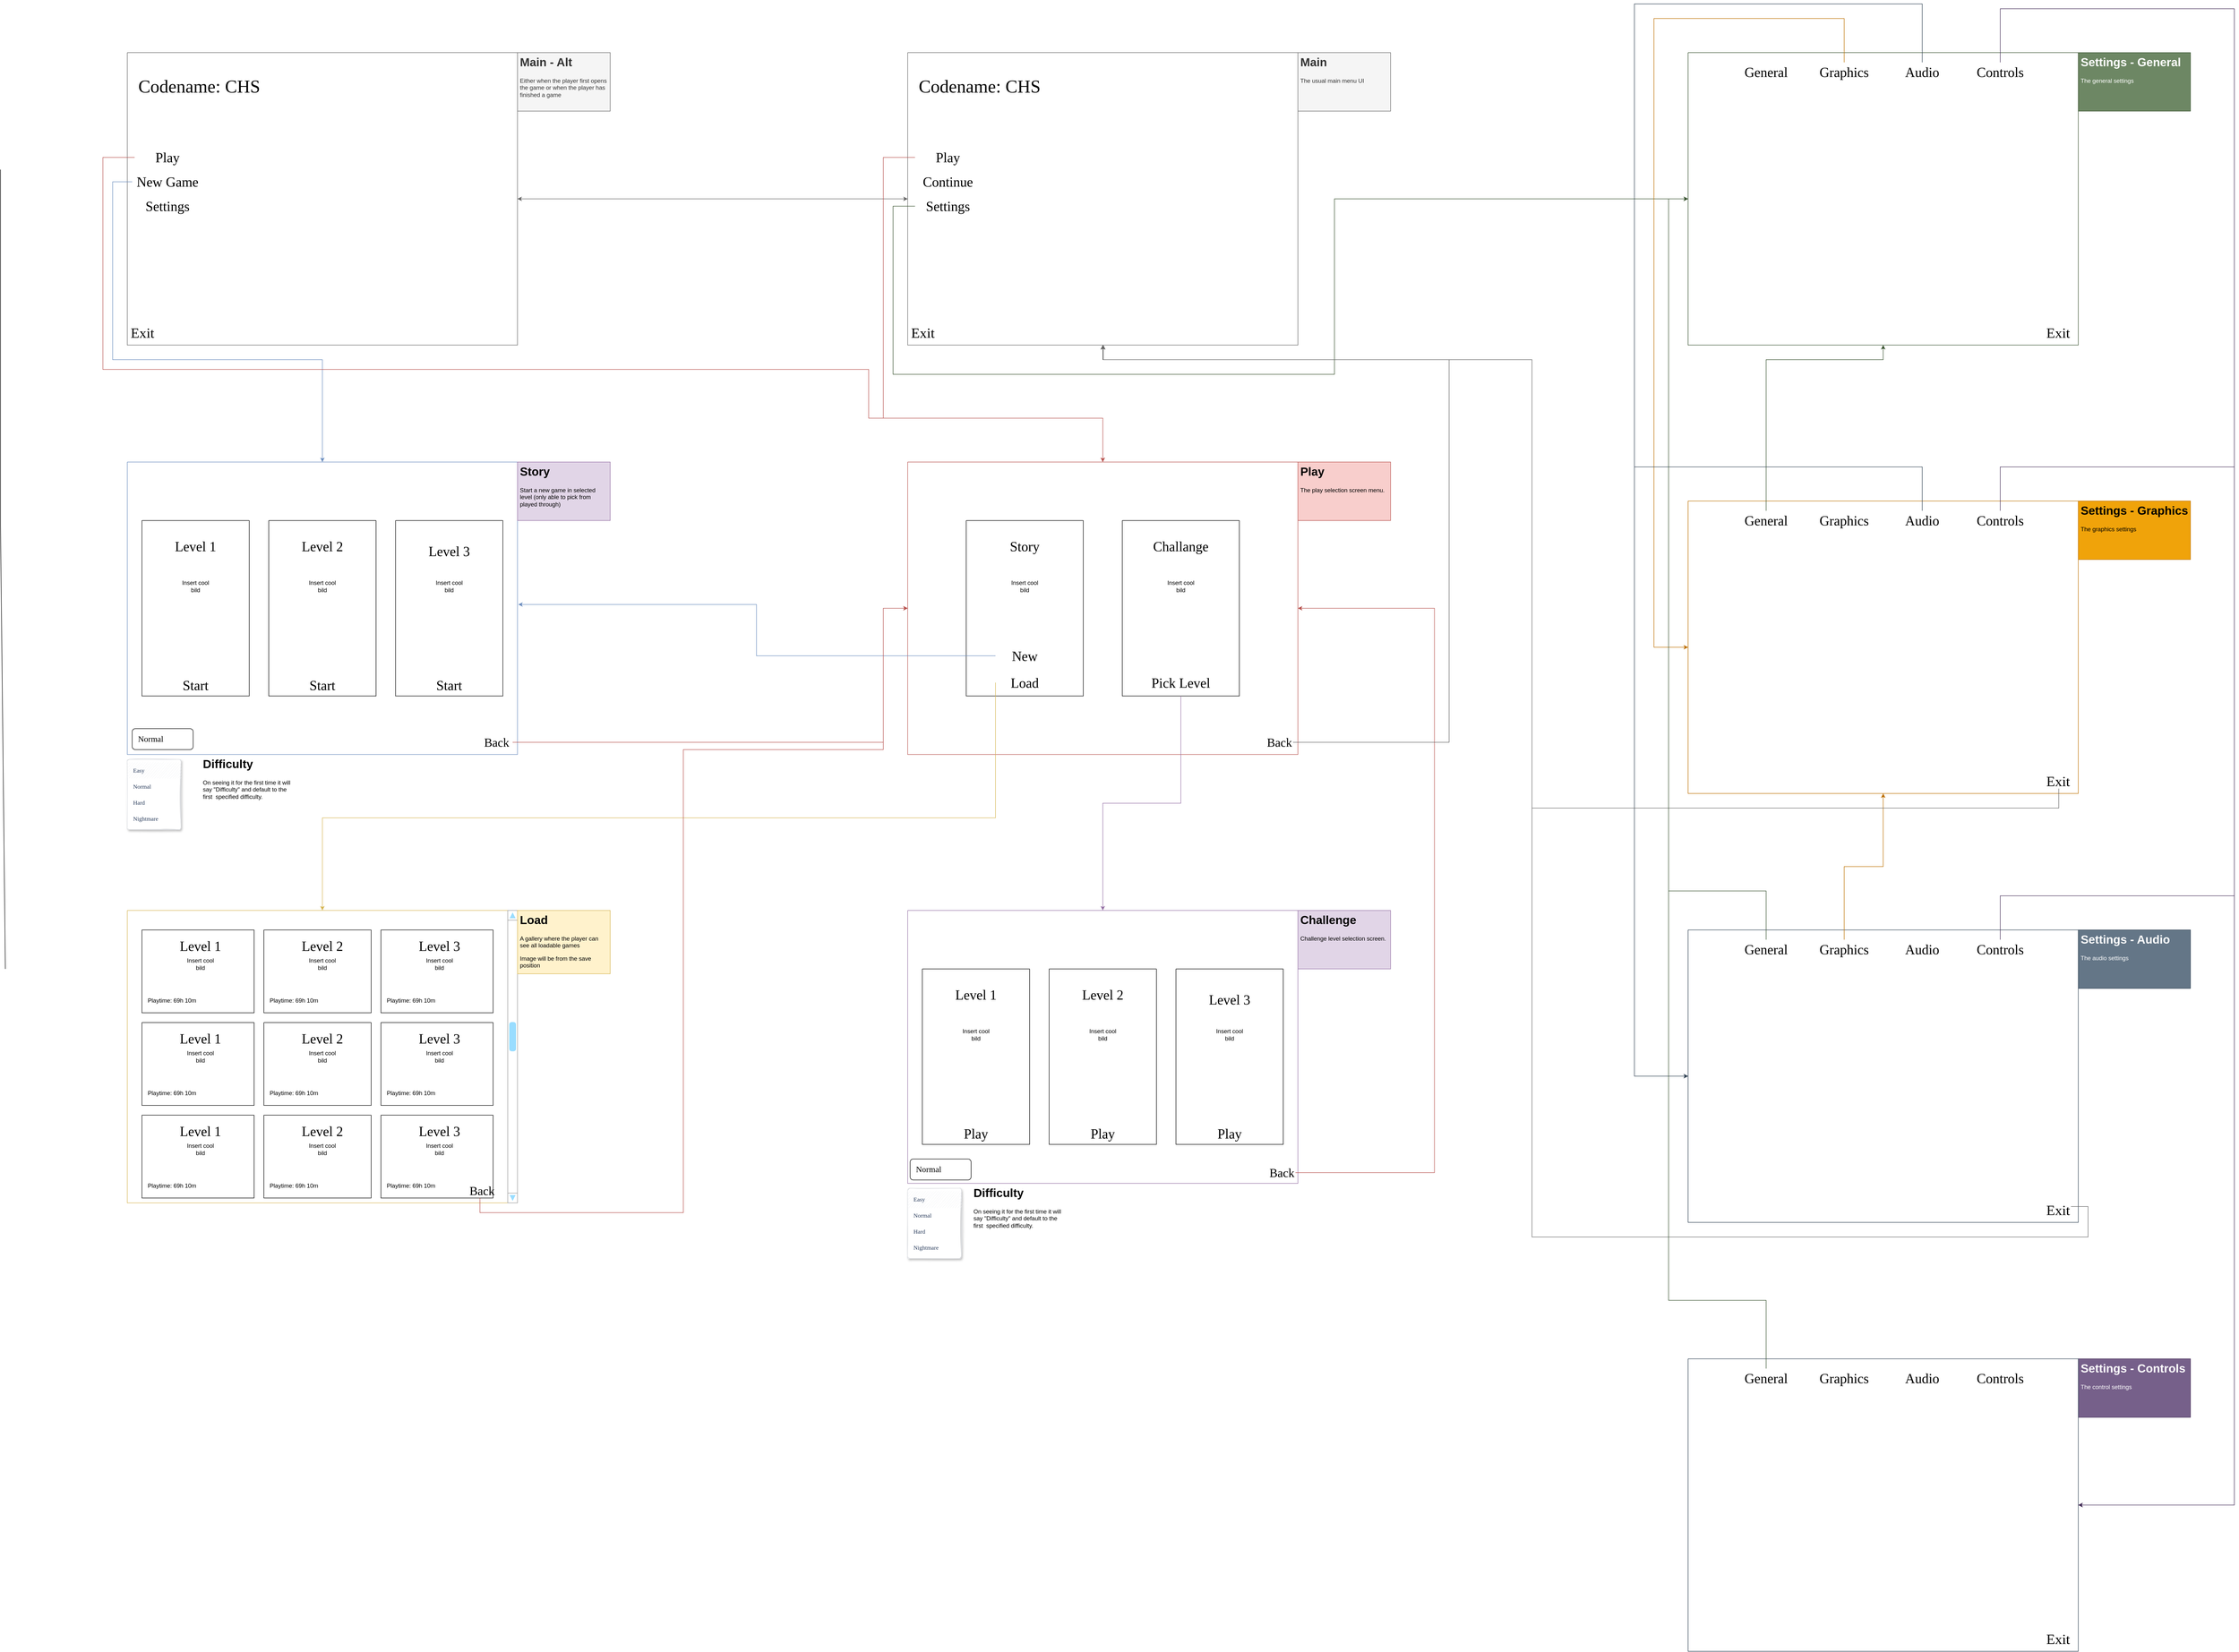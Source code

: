 <mxfile version="22.1.7" type="github">
  <diagram name="Main" id="hejbSz8rhP2jBMmGpV_Z">
    <mxGraphModel dx="2556" dy="521" grid="1" gridSize="10" guides="1" tooltips="1" connect="1" arrows="1" fold="1" page="1" pageScale="1" pageWidth="1600" pageHeight="900" math="0" shadow="0">
      <root>
        <mxCell id="0" />
        <mxCell id="1" parent="0" />
        <mxCell id="FBaTR2dOqeXt97CUkfPk-125" style="edgeStyle=orthogonalEdgeStyle;rounded=0;orthogonalLoop=1;jettySize=auto;html=1;exitX=0;exitY=0.5;exitDx=0;exitDy=0;entryX=1;entryY=0.5;entryDx=0;entryDy=0;fillColor=#f5f5f5;strokeColor=#666666;" edge="1" parent="1" source="FBaTR2dOqeXt97CUkfPk-7" target="FBaTR2dOqeXt97CUkfPk-39">
          <mxGeometry relative="1" as="geometry" />
        </mxCell>
        <mxCell id="FBaTR2dOqeXt97CUkfPk-7" value="" style="swimlane;startSize=0;fillColor=#f5f5f5;fontColor=#333333;strokeColor=#666666;" vertex="1" parent="1">
          <mxGeometry x="400" y="160" width="800" height="600" as="geometry" />
        </mxCell>
        <mxCell id="FBaTR2dOqeXt97CUkfPk-8" value="Codename: CHS" style="text;html=1;strokeColor=none;fillColor=none;align=center;verticalAlign=middle;whiteSpace=wrap;rounded=0;fontFamily=Special Elite;fontSource=https%3A%2F%2Ffonts.googleapis.com%2Fcss%3Ffamily%3DSpecial%2BElite;spacing=2;fontSize=37;horizontal=1;" vertex="1" parent="FBaTR2dOqeXt97CUkfPk-7">
          <mxGeometry x="5" y="30" width="285" height="80" as="geometry" />
        </mxCell>
        <mxCell id="FBaTR2dOqeXt97CUkfPk-9" value="Play" style="text;html=1;strokeColor=none;fillColor=none;align=center;verticalAlign=middle;whiteSpace=wrap;rounded=0;fontFamily=Special Elite;fontSource=https%3A%2F%2Ffonts.googleapis.com%2Fcss%3Ffamily%3DSpecial%2BElite;fontSize=28;" vertex="1" parent="FBaTR2dOqeXt97CUkfPk-7">
          <mxGeometry x="15" y="195" width="135" height="40" as="geometry" />
        </mxCell>
        <mxCell id="FBaTR2dOqeXt97CUkfPk-10" value="Settings" style="text;html=1;strokeColor=none;fillColor=none;align=center;verticalAlign=middle;whiteSpace=wrap;rounded=0;fontFamily=Special Elite;fontSource=https%3A%2F%2Ffonts.googleapis.com%2Fcss%3Ffamily%3DSpecial%2BElite;fontSize=28;" vertex="1" parent="FBaTR2dOqeXt97CUkfPk-7">
          <mxGeometry x="15" y="295" width="135" height="40" as="geometry" />
        </mxCell>
        <mxCell id="FBaTR2dOqeXt97CUkfPk-11" value="Exit" style="text;html=1;strokeColor=none;fillColor=none;align=left;verticalAlign=middle;whiteSpace=wrap;rounded=0;fontFamily=Special Elite;fontSource=https%3A%2F%2Ffonts.googleapis.com%2Fcss%3Ffamily%3DSpecial%2BElite;fontSize=29;" vertex="1" parent="FBaTR2dOqeXt97CUkfPk-7">
          <mxGeometry x="5" y="560" width="115" height="30" as="geometry" />
        </mxCell>
        <mxCell id="FBaTR2dOqeXt97CUkfPk-22" value="Continue" style="text;html=1;strokeColor=none;fillColor=none;align=center;verticalAlign=middle;whiteSpace=wrap;rounded=0;fontFamily=Special Elite;fontSource=https%3A%2F%2Ffonts.googleapis.com%2Fcss%3Ffamily%3DSpecial%2BElite;fontSize=28;" vertex="1" parent="FBaTR2dOqeXt97CUkfPk-7">
          <mxGeometry x="15" y="245" width="135" height="40" as="geometry" />
        </mxCell>
        <mxCell id="FBaTR2dOqeXt97CUkfPk-13" value="" style="swimlane;startSize=0;fillColor=#f8cecc;strokeColor=#b85450;" vertex="1" parent="1">
          <mxGeometry x="400" y="1000" width="800" height="600" as="geometry" />
        </mxCell>
        <mxCell id="FBaTR2dOqeXt97CUkfPk-17" value="&lt;font style=&quot;font-size: 25px;&quot;&gt;Back&lt;/font&gt;" style="text;html=1;strokeColor=none;fillColor=none;align=right;verticalAlign=middle;whiteSpace=wrap;rounded=0;fontFamily=Special Elite;fontSource=https%3A%2F%2Ffonts.googleapis.com%2Fcss%3Ffamily%3DSpecial%2BElite;" vertex="1" parent="FBaTR2dOqeXt97CUkfPk-13">
          <mxGeometry x="675" y="560" width="115" height="30" as="geometry" />
        </mxCell>
        <mxCell id="FBaTR2dOqeXt97CUkfPk-21" value="" style="swimlane;startSize=0;" vertex="1" parent="FBaTR2dOqeXt97CUkfPk-13">
          <mxGeometry x="440" y="120" width="240" height="360" as="geometry" />
        </mxCell>
        <mxCell id="FBaTR2dOqeXt97CUkfPk-26" value="Challange" style="text;html=1;strokeColor=none;fillColor=none;align=center;verticalAlign=middle;whiteSpace=wrap;rounded=0;fontFamily=Special Elite;fontSource=https%3A%2F%2Ffonts.googleapis.com%2Fcss%3Ffamily%3DSpecial%2BElite;fontSize=28;" vertex="1" parent="FBaTR2dOqeXt97CUkfPk-21">
          <mxGeometry x="40" y="30" width="160" height="45" as="geometry" />
        </mxCell>
        <mxCell id="FBaTR2dOqeXt97CUkfPk-28" value="Insert cool bild" style="text;html=1;strokeColor=none;fillColor=none;align=center;verticalAlign=middle;whiteSpace=wrap;rounded=0;" vertex="1" parent="FBaTR2dOqeXt97CUkfPk-21">
          <mxGeometry x="90" y="120" width="60" height="30" as="geometry" />
        </mxCell>
        <mxCell id="FBaTR2dOqeXt97CUkfPk-70" value="Pick Level" style="text;html=1;strokeColor=none;fillColor=none;align=center;verticalAlign=middle;whiteSpace=wrap;rounded=0;fontFamily=Special Elite;fontSource=https%3A%2F%2Ffonts.googleapis.com%2Fcss%3Ffamily%3DSpecial%2BElite;fontSize=28;" vertex="1" parent="FBaTR2dOqeXt97CUkfPk-21">
          <mxGeometry x="40" y="310" width="160" height="45" as="geometry" />
        </mxCell>
        <mxCell id="FBaTR2dOqeXt97CUkfPk-55" value="" style="swimlane;startSize=0;" vertex="1" parent="FBaTR2dOqeXt97CUkfPk-13">
          <mxGeometry x="120" y="120" width="240" height="360" as="geometry" />
        </mxCell>
        <mxCell id="FBaTR2dOqeXt97CUkfPk-56" value="Story" style="text;html=1;strokeColor=none;fillColor=none;align=center;verticalAlign=middle;whiteSpace=wrap;rounded=0;fontFamily=Special Elite;fontSource=https%3A%2F%2Ffonts.googleapis.com%2Fcss%3Ffamily%3DSpecial%2BElite;fontSize=28;" vertex="1" parent="FBaTR2dOqeXt97CUkfPk-55">
          <mxGeometry x="60" y="30" width="120" height="45" as="geometry" />
        </mxCell>
        <mxCell id="FBaTR2dOqeXt97CUkfPk-57" value="Insert cool bild" style="text;html=1;strokeColor=none;fillColor=none;align=center;verticalAlign=middle;whiteSpace=wrap;rounded=0;" vertex="1" parent="FBaTR2dOqeXt97CUkfPk-55">
          <mxGeometry x="90" y="120" width="60" height="30" as="geometry" />
        </mxCell>
        <mxCell id="FBaTR2dOqeXt97CUkfPk-58" value="Load" style="text;html=1;strokeColor=none;fillColor=none;align=center;verticalAlign=middle;whiteSpace=wrap;rounded=0;fontFamily=Special Elite;fontSource=https%3A%2F%2Ffonts.googleapis.com%2Fcss%3Ffamily%3DSpecial%2BElite;fontSize=28;" vertex="1" parent="FBaTR2dOqeXt97CUkfPk-55">
          <mxGeometry x="60" y="310" width="120" height="45" as="geometry" />
        </mxCell>
        <mxCell id="FBaTR2dOqeXt97CUkfPk-59" value="New" style="text;html=1;strokeColor=none;fillColor=none;align=center;verticalAlign=middle;whiteSpace=wrap;rounded=0;fontFamily=Special Elite;fontSource=https%3A%2F%2Ffonts.googleapis.com%2Fcss%3Ffamily%3DSpecial%2BElite;fontSize=28;" vertex="1" parent="FBaTR2dOqeXt97CUkfPk-55">
          <mxGeometry x="60" y="255" width="120" height="45" as="geometry" />
        </mxCell>
        <mxCell id="FBaTR2dOqeXt97CUkfPk-124" style="edgeStyle=orthogonalEdgeStyle;rounded=0;orthogonalLoop=1;jettySize=auto;html=1;exitX=1;exitY=0.5;exitDx=0;exitDy=0;entryX=0;entryY=0.5;entryDx=0;entryDy=0;fillColor=#f5f5f5;strokeColor=#666666;" edge="1" parent="1" source="FBaTR2dOqeXt97CUkfPk-39" target="FBaTR2dOqeXt97CUkfPk-7">
          <mxGeometry relative="1" as="geometry" />
        </mxCell>
        <mxCell id="FBaTR2dOqeXt97CUkfPk-39" value="" style="swimlane;startSize=0;fillColor=#f5f5f5;fontColor=#333333;strokeColor=#666666;" vertex="1" parent="1">
          <mxGeometry x="-1200" y="160" width="800" height="600" as="geometry" />
        </mxCell>
        <mxCell id="FBaTR2dOqeXt97CUkfPk-40" value="Codename: CHS" style="text;html=1;strokeColor=none;fillColor=none;align=center;verticalAlign=middle;whiteSpace=wrap;rounded=0;fontFamily=Special Elite;fontSource=https%3A%2F%2Ffonts.googleapis.com%2Fcss%3Ffamily%3DSpecial%2BElite;spacing=2;fontSize=37;horizontal=1;" vertex="1" parent="FBaTR2dOqeXt97CUkfPk-39">
          <mxGeometry x="5" y="30" width="285" height="80" as="geometry" />
        </mxCell>
        <mxCell id="FBaTR2dOqeXt97CUkfPk-41" value="Play" style="text;html=1;strokeColor=none;fillColor=none;align=center;verticalAlign=middle;whiteSpace=wrap;rounded=0;fontFamily=Special Elite;fontSource=https%3A%2F%2Ffonts.googleapis.com%2Fcss%3Ffamily%3DSpecial%2BElite;fontSize=28;" vertex="1" parent="FBaTR2dOqeXt97CUkfPk-39">
          <mxGeometry x="15" y="195" width="135" height="40" as="geometry" />
        </mxCell>
        <mxCell id="FBaTR2dOqeXt97CUkfPk-42" value="Settings" style="text;html=1;strokeColor=none;fillColor=none;align=center;verticalAlign=middle;whiteSpace=wrap;rounded=0;fontFamily=Special Elite;fontSource=https%3A%2F%2Ffonts.googleapis.com%2Fcss%3Ffamily%3DSpecial%2BElite;fontSize=28;" vertex="1" parent="FBaTR2dOqeXt97CUkfPk-39">
          <mxGeometry x="15" y="295" width="135" height="40" as="geometry" />
        </mxCell>
        <mxCell id="FBaTR2dOqeXt97CUkfPk-43" value="Exit" style="text;html=1;strokeColor=none;fillColor=none;align=left;verticalAlign=middle;whiteSpace=wrap;rounded=0;fontFamily=Special Elite;fontSource=https%3A%2F%2Ffonts.googleapis.com%2Fcss%3Ffamily%3DSpecial%2BElite;fontSize=29;" vertex="1" parent="FBaTR2dOqeXt97CUkfPk-39">
          <mxGeometry x="5" y="560" width="115" height="30" as="geometry" />
        </mxCell>
        <mxCell id="FBaTR2dOqeXt97CUkfPk-44" value="New Game" style="text;html=1;strokeColor=none;fillColor=none;align=center;verticalAlign=middle;whiteSpace=wrap;rounded=0;fontFamily=Special Elite;fontSource=https%3A%2F%2Ffonts.googleapis.com%2Fcss%3Ffamily%3DSpecial%2BElite;fontSize=28;" vertex="1" parent="FBaTR2dOqeXt97CUkfPk-39">
          <mxGeometry x="15" y="245" width="135" height="40" as="geometry" />
        </mxCell>
        <mxCell id="FBaTR2dOqeXt97CUkfPk-60" value="" style="swimlane;startSize=0;fillColor=#e1d5e7;strokeColor=#9673a6;" vertex="1" parent="1">
          <mxGeometry x="400" y="1920" width="800" height="560" as="geometry" />
        </mxCell>
        <mxCell id="FBaTR2dOqeXt97CUkfPk-61" value="&lt;font style=&quot;font-size: 25px;&quot;&gt;Back&lt;/font&gt;" style="text;html=1;strokeColor=none;fillColor=none;align=right;verticalAlign=middle;whiteSpace=wrap;rounded=0;fontFamily=Special Elite;fontSource=https%3A%2F%2Ffonts.googleapis.com%2Fcss%3Ffamily%3DSpecial%2BElite;" vertex="1" parent="FBaTR2dOqeXt97CUkfPk-60">
          <mxGeometry x="680" y="523" width="115" height="30" as="geometry" />
        </mxCell>
        <mxCell id="FBaTR2dOqeXt97CUkfPk-62" value="" style="swimlane;startSize=0;" vertex="1" parent="FBaTR2dOqeXt97CUkfPk-60">
          <mxGeometry x="550" y="120" width="220" height="360" as="geometry" />
        </mxCell>
        <mxCell id="FBaTR2dOqeXt97CUkfPk-63" value="Level 3" style="text;html=1;strokeColor=none;fillColor=none;align=center;verticalAlign=middle;whiteSpace=wrap;rounded=0;fontFamily=Special Elite;fontSource=https%3A%2F%2Ffonts.googleapis.com%2Fcss%3Ffamily%3DSpecial%2BElite;fontSize=28;" vertex="1" parent="FBaTR2dOqeXt97CUkfPk-62">
          <mxGeometry y="40" width="220" height="45" as="geometry" />
        </mxCell>
        <mxCell id="FBaTR2dOqeXt97CUkfPk-64" value="Insert cool bild" style="text;html=1;strokeColor=none;fillColor=none;align=center;verticalAlign=middle;whiteSpace=wrap;rounded=0;" vertex="1" parent="FBaTR2dOqeXt97CUkfPk-62">
          <mxGeometry x="80" y="120" width="60" height="30" as="geometry" />
        </mxCell>
        <mxCell id="FBaTR2dOqeXt97CUkfPk-105" value="Play" style="text;html=1;strokeColor=none;fillColor=none;align=center;verticalAlign=middle;whiteSpace=wrap;rounded=0;fontFamily=Special Elite;fontSource=https%3A%2F%2Ffonts.googleapis.com%2Fcss%3Ffamily%3DSpecial%2BElite;fontSize=28;" vertex="1" parent="FBaTR2dOqeXt97CUkfPk-62">
          <mxGeometry x="50" y="315" width="120" height="45" as="geometry" />
        </mxCell>
        <mxCell id="FBaTR2dOqeXt97CUkfPk-65" value="" style="swimlane;startSize=0;" vertex="1" parent="FBaTR2dOqeXt97CUkfPk-60">
          <mxGeometry x="30" y="120" width="220" height="360" as="geometry" />
        </mxCell>
        <mxCell id="FBaTR2dOqeXt97CUkfPk-66" value="Level 1" style="text;html=1;strokeColor=none;fillColor=none;align=center;verticalAlign=middle;whiteSpace=wrap;rounded=0;fontFamily=Special Elite;fontSource=https%3A%2F%2Ffonts.googleapis.com%2Fcss%3Ffamily%3DSpecial%2BElite;fontSize=28;" vertex="1" parent="FBaTR2dOqeXt97CUkfPk-65">
          <mxGeometry y="30" width="220" height="45" as="geometry" />
        </mxCell>
        <mxCell id="FBaTR2dOqeXt97CUkfPk-67" value="Insert cool bild" style="text;html=1;strokeColor=none;fillColor=none;align=center;verticalAlign=middle;whiteSpace=wrap;rounded=0;" vertex="1" parent="FBaTR2dOqeXt97CUkfPk-65">
          <mxGeometry x="80" y="120" width="60" height="30" as="geometry" />
        </mxCell>
        <mxCell id="FBaTR2dOqeXt97CUkfPk-68" value="Play" style="text;html=1;strokeColor=none;fillColor=none;align=center;verticalAlign=middle;whiteSpace=wrap;rounded=0;fontFamily=Special Elite;fontSource=https%3A%2F%2Ffonts.googleapis.com%2Fcss%3Ffamily%3DSpecial%2BElite;fontSize=28;" vertex="1" parent="FBaTR2dOqeXt97CUkfPk-65">
          <mxGeometry x="50" y="315" width="120" height="45" as="geometry" />
        </mxCell>
        <mxCell id="FBaTR2dOqeXt97CUkfPk-75" value="Normal" style="rounded=1;html=1;align=left;fontSize=17;spacingLeft=10;sketch=0;hachureGap=4;pointerEvents=0;fontFamily=Special Elite;fontSource=https%3A%2F%2Ffonts.googleapis.com%2Fcss%3Ffamily%3DSpecial%2BElite;strokeColor=default;" vertex="1" parent="FBaTR2dOqeXt97CUkfPk-60">
          <mxGeometry x="5" y="510" width="125" height="43" as="geometry" />
        </mxCell>
        <mxCell id="FBaTR2dOqeXt97CUkfPk-76" value="" style="shape=triangle;direction=south;fillColor=#ffffff;strokeColor=none;html=1;sketch=1;hachureGap=4;pointerEvents=0;fontFamily=Architects Daughter;fontSource=https%3A%2F%2Ffonts.googleapis.com%2Fcss%3Ffamily%3DArchitects%2BDaughter;fontSize=20;" vertex="1" parent="FBaTR2dOqeXt97CUkfPk-75">
          <mxGeometry x="1" y="0.5" width="12" height="6" relative="1" as="geometry">
            <mxPoint x="-20" y="-3" as="offset" />
          </mxGeometry>
        </mxCell>
        <mxCell id="FBaTR2dOqeXt97CUkfPk-77" value="" style="rounded=1;fillColor=#ffffff;strokeColor=#DFE1E5;shadow=1;html=1;arcSize=4;sketch=1;hachureGap=4;pointerEvents=0;fontFamily=Architects Daughter;fontSource=https%3A%2F%2Ffonts.googleapis.com%2Fcss%3Ffamily%3DArchitects%2BDaughter;fontSize=20;" vertex="1" parent="FBaTR2dOqeXt97CUkfPk-60">
          <mxGeometry y="570" width="110" height="144" as="geometry" />
        </mxCell>
        <mxCell id="FBaTR2dOqeXt97CUkfPk-78" value="Easy" style="rounded=0;fillColor=#F4F5F7;strokeColor=none;shadow=0;html=1;align=left;fontSize=12;spacingLeft=10;fontColor=#253858;resizeWidth=1;sketch=1;hachureGap=4;pointerEvents=0;fontFamily=Special Elite;fontSource=https%3A%2F%2Ffonts.googleapis.com%2Fcss%3Ffamily%3DSpecial%2BElite;" vertex="1" parent="FBaTR2dOqeXt97CUkfPk-77">
          <mxGeometry width="110" height="33" relative="1" as="geometry">
            <mxPoint y="6" as="offset" />
          </mxGeometry>
        </mxCell>
        <mxCell id="FBaTR2dOqeXt97CUkfPk-79" value="Normal" style="rounded=0;fillColor=none;strokeColor=none;shadow=0;html=1;align=left;fontSize=12;spacingLeft=10;fontColor=#253858;resizeWidth=1;sketch=1;hachureGap=4;pointerEvents=0;fontFamily=Special Elite;fontSource=https%3A%2F%2Ffonts.googleapis.com%2Fcss%3Ffamily%3DSpecial%2BElite;" vertex="1" parent="FBaTR2dOqeXt97CUkfPk-77">
          <mxGeometry width="110" height="33" relative="1" as="geometry">
            <mxPoint y="39" as="offset" />
          </mxGeometry>
        </mxCell>
        <mxCell id="FBaTR2dOqeXt97CUkfPk-80" value="Hard" style="rounded=0;fillColor=none;strokeColor=none;shadow=0;html=1;align=left;fontSize=12;spacingLeft=10;fontColor=#253858;resizeWidth=1;sketch=1;hachureGap=4;pointerEvents=0;fontFamily=Special Elite;fontSource=https%3A%2F%2Ffonts.googleapis.com%2Fcss%3Ffamily%3DSpecial%2BElite;" vertex="1" parent="FBaTR2dOqeXt97CUkfPk-77">
          <mxGeometry width="110" height="33" relative="1" as="geometry">
            <mxPoint y="72" as="offset" />
          </mxGeometry>
        </mxCell>
        <mxCell id="FBaTR2dOqeXt97CUkfPk-81" value="Nightmare" style="rounded=0;fillColor=none;strokeColor=none;shadow=0;html=1;align=left;fontSize=12;spacingLeft=10;fontColor=#253858;resizeWidth=1;sketch=1;hachureGap=4;pointerEvents=0;fontFamily=Special Elite;fontSource=https%3A%2F%2Ffonts.googleapis.com%2Fcss%3Ffamily%3DSpecial%2BElite;" vertex="1" parent="FBaTR2dOqeXt97CUkfPk-77">
          <mxGeometry width="110" height="33" relative="1" as="geometry">
            <mxPoint y="105" as="offset" />
          </mxGeometry>
        </mxCell>
        <mxCell id="FBaTR2dOqeXt97CUkfPk-106" value="" style="swimlane;startSize=0;" vertex="1" parent="FBaTR2dOqeXt97CUkfPk-60">
          <mxGeometry x="290" y="120" width="220" height="360" as="geometry" />
        </mxCell>
        <mxCell id="FBaTR2dOqeXt97CUkfPk-107" value="Level 2" style="text;html=1;strokeColor=none;fillColor=none;align=center;verticalAlign=middle;whiteSpace=wrap;rounded=0;fontFamily=Special Elite;fontSource=https%3A%2F%2Ffonts.googleapis.com%2Fcss%3Ffamily%3DSpecial%2BElite;fontSize=28;" vertex="1" parent="FBaTR2dOqeXt97CUkfPk-106">
          <mxGeometry y="30" width="220" height="45" as="geometry" />
        </mxCell>
        <mxCell id="FBaTR2dOqeXt97CUkfPk-108" value="Insert cool bild" style="text;html=1;strokeColor=none;fillColor=none;align=center;verticalAlign=middle;whiteSpace=wrap;rounded=0;" vertex="1" parent="FBaTR2dOqeXt97CUkfPk-106">
          <mxGeometry x="80" y="120" width="60" height="30" as="geometry" />
        </mxCell>
        <mxCell id="FBaTR2dOqeXt97CUkfPk-109" value="Play" style="text;html=1;strokeColor=none;fillColor=none;align=center;verticalAlign=middle;whiteSpace=wrap;rounded=0;fontFamily=Special Elite;fontSource=https%3A%2F%2Ffonts.googleapis.com%2Fcss%3Ffamily%3DSpecial%2BElite;fontSize=28;" vertex="1" parent="FBaTR2dOqeXt97CUkfPk-106">
          <mxGeometry x="50" y="315" width="120" height="45" as="geometry" />
        </mxCell>
        <mxCell id="FBaTR2dOqeXt97CUkfPk-97" style="edgeStyle=orthogonalEdgeStyle;rounded=0;orthogonalLoop=1;jettySize=auto;html=1;exitX=0.5;exitY=1;exitDx=0;exitDy=0;entryX=0.5;entryY=0;entryDx=0;entryDy=0;fillColor=#e1d5e7;strokeColor=#9673a6;" edge="1" parent="1" source="FBaTR2dOqeXt97CUkfPk-21" target="FBaTR2dOqeXt97CUkfPk-60">
          <mxGeometry relative="1" as="geometry" />
        </mxCell>
        <mxCell id="FBaTR2dOqeXt97CUkfPk-98" style="edgeStyle=orthogonalEdgeStyle;rounded=0;orthogonalLoop=1;jettySize=auto;html=1;entryX=0.5;entryY=0;entryDx=0;entryDy=0;fillColor=#f8cecc;strokeColor=#b85450;" edge="1" parent="1" source="FBaTR2dOqeXt97CUkfPk-9" target="FBaTR2dOqeXt97CUkfPk-13">
          <mxGeometry relative="1" as="geometry">
            <Array as="points">
              <mxPoint x="350" y="375" />
              <mxPoint x="350" y="910" />
              <mxPoint x="800" y="910" />
            </Array>
          </mxGeometry>
        </mxCell>
        <mxCell id="FBaTR2dOqeXt97CUkfPk-99" value="&lt;h1&gt;Main - Alt&lt;br&gt;&lt;/h1&gt;&lt;p&gt;Either when the player first opens the game or when the player has finished a game&lt;br&gt;&lt;/p&gt;" style="text;html=1;strokeColor=#666666;fillColor=#f5f5f5;spacing=5;spacingTop=-20;whiteSpace=wrap;overflow=hidden;rounded=0;fontColor=#333333;" vertex="1" parent="1">
          <mxGeometry x="-400" y="160" width="190" height="120" as="geometry" />
        </mxCell>
        <mxCell id="FBaTR2dOqeXt97CUkfPk-101" value="&lt;h1&gt;Main&lt;/h1&gt;&lt;p&gt;The usual main menu UI&lt;br&gt;&lt;/p&gt;" style="text;html=1;spacing=5;spacingTop=-20;whiteSpace=wrap;overflow=hidden;rounded=0;fillColor=#f5f5f5;fontColor=#333333;strokeColor=#666666;" vertex="1" parent="1">
          <mxGeometry x="1200" y="160" width="190" height="120" as="geometry" />
        </mxCell>
        <mxCell id="FBaTR2dOqeXt97CUkfPk-102" value="&lt;h1&gt;Play&lt;/h1&gt;&lt;p&gt;The play selection screen menu.&lt;/p&gt;" style="text;html=1;strokeColor=#b85450;fillColor=#f8cecc;spacing=5;spacingTop=-20;whiteSpace=wrap;overflow=hidden;rounded=0;" vertex="1" parent="1">
          <mxGeometry x="1200" y="1000" width="190" height="120" as="geometry" />
        </mxCell>
        <mxCell id="FBaTR2dOqeXt97CUkfPk-104" value="&lt;h1&gt;Challenge&lt;/h1&gt;&lt;p&gt;Challenge level selection screen.&lt;br&gt;&lt;/p&gt;" style="text;html=1;strokeColor=#9673a6;fillColor=#e1d5e7;spacing=5;spacingTop=-20;whiteSpace=wrap;overflow=hidden;rounded=0;" vertex="1" parent="1">
          <mxGeometry x="1200" y="1920" width="190" height="120" as="geometry" />
        </mxCell>
        <mxCell id="FBaTR2dOqeXt97CUkfPk-110" value="" style="swimlane;startSize=0;fillColor=#dae8fc;strokeColor=#6c8ebf;" vertex="1" parent="1">
          <mxGeometry x="-1200" y="1000" width="800" height="600" as="geometry" />
        </mxCell>
        <mxCell id="FBaTR2dOqeXt97CUkfPk-193" value="&lt;font style=&quot;font-size: 25px;&quot;&gt;Back&lt;/font&gt;" style="text;html=1;strokeColor=none;fillColor=none;align=right;verticalAlign=middle;whiteSpace=wrap;rounded=0;fontFamily=Special Elite;fontSource=https%3A%2F%2Ffonts.googleapis.com%2Fcss%3Ffamily%3DSpecial%2BElite;" vertex="1" parent="FBaTR2dOqeXt97CUkfPk-110">
          <mxGeometry x="670" y="560" width="115" height="30" as="geometry" />
        </mxCell>
        <mxCell id="FBaTR2dOqeXt97CUkfPk-202" value="Normal" style="rounded=1;html=1;align=left;fontSize=17;spacingLeft=10;sketch=0;hachureGap=4;pointerEvents=0;fontFamily=Special Elite;fontSource=https%3A%2F%2Ffonts.googleapis.com%2Fcss%3Ffamily%3DSpecial%2BElite;strokeColor=default;" vertex="1" parent="FBaTR2dOqeXt97CUkfPk-110">
          <mxGeometry x="10" y="547" width="125" height="43" as="geometry" />
        </mxCell>
        <mxCell id="FBaTR2dOqeXt97CUkfPk-203" value="" style="shape=triangle;direction=south;fillColor=#ffffff;strokeColor=none;html=1;sketch=1;hachureGap=4;pointerEvents=0;fontFamily=Architects Daughter;fontSource=https%3A%2F%2Ffonts.googleapis.com%2Fcss%3Ffamily%3DArchitects%2BDaughter;fontSize=20;" vertex="1" parent="FBaTR2dOqeXt97CUkfPk-202">
          <mxGeometry x="1" y="0.5" width="12" height="6" relative="1" as="geometry">
            <mxPoint x="10" y="-713" as="offset" />
          </mxGeometry>
        </mxCell>
        <mxCell id="FBaTR2dOqeXt97CUkfPk-198" value="" style="swimlane;startSize=0;movable=1;resizable=1;rotatable=1;deletable=1;editable=1;locked=0;connectable=1;" vertex="1" parent="FBaTR2dOqeXt97CUkfPk-110">
          <mxGeometry x="30" y="120" width="220" height="360" as="geometry" />
        </mxCell>
        <mxCell id="FBaTR2dOqeXt97CUkfPk-199" value="Level 1" style="text;html=1;strokeColor=none;fillColor=none;align=center;verticalAlign=middle;whiteSpace=wrap;rounded=0;fontFamily=Special Elite;fontSource=https%3A%2F%2Ffonts.googleapis.com%2Fcss%3Ffamily%3DSpecial%2BElite;fontSize=28;movable=1;resizable=1;rotatable=1;deletable=1;editable=1;locked=0;connectable=1;" vertex="1" parent="FBaTR2dOqeXt97CUkfPk-198">
          <mxGeometry y="30" width="220" height="45" as="geometry" />
        </mxCell>
        <mxCell id="FBaTR2dOqeXt97CUkfPk-200" value="Insert cool bild" style="text;html=1;strokeColor=none;fillColor=none;align=center;verticalAlign=middle;whiteSpace=wrap;rounded=0;movable=1;resizable=1;rotatable=1;deletable=1;editable=1;locked=0;connectable=1;" vertex="1" parent="FBaTR2dOqeXt97CUkfPk-198">
          <mxGeometry x="80" y="120" width="60" height="30" as="geometry" />
        </mxCell>
        <mxCell id="FBaTR2dOqeXt97CUkfPk-201" value="Start" style="text;html=1;strokeColor=none;fillColor=none;align=center;verticalAlign=middle;whiteSpace=wrap;rounded=0;fontFamily=Special Elite;fontSource=https%3A%2F%2Ffonts.googleapis.com%2Fcss%3Ffamily%3DSpecial%2BElite;fontSize=28;movable=1;resizable=1;rotatable=1;deletable=1;editable=1;locked=0;connectable=1;" vertex="1" parent="FBaTR2dOqeXt97CUkfPk-198">
          <mxGeometry x="50" y="315" width="120" height="45" as="geometry" />
        </mxCell>
        <mxCell id="FBaTR2dOqeXt97CUkfPk-209" value="" style="swimlane;startSize=0;movable=1;resizable=1;rotatable=1;deletable=1;editable=1;locked=0;connectable=1;" vertex="1" parent="FBaTR2dOqeXt97CUkfPk-110">
          <mxGeometry x="290" y="120" width="220" height="360" as="geometry" />
        </mxCell>
        <mxCell id="FBaTR2dOqeXt97CUkfPk-210" value="Level 2" style="text;html=1;strokeColor=none;fillColor=none;align=center;verticalAlign=middle;whiteSpace=wrap;rounded=0;fontFamily=Special Elite;fontSource=https%3A%2F%2Ffonts.googleapis.com%2Fcss%3Ffamily%3DSpecial%2BElite;fontSize=28;movable=1;resizable=1;rotatable=1;deletable=1;editable=1;locked=0;connectable=1;" vertex="1" parent="FBaTR2dOqeXt97CUkfPk-209">
          <mxGeometry y="30" width="220" height="45" as="geometry" />
        </mxCell>
        <mxCell id="FBaTR2dOqeXt97CUkfPk-211" value="Insert cool bild" style="text;html=1;strokeColor=none;fillColor=none;align=center;verticalAlign=middle;whiteSpace=wrap;rounded=0;movable=1;resizable=1;rotatable=1;deletable=1;editable=1;locked=0;connectable=1;" vertex="1" parent="FBaTR2dOqeXt97CUkfPk-209">
          <mxGeometry x="80" y="120" width="60" height="30" as="geometry" />
        </mxCell>
        <mxCell id="FBaTR2dOqeXt97CUkfPk-212" value="Start" style="text;html=1;strokeColor=none;fillColor=none;align=center;verticalAlign=middle;whiteSpace=wrap;rounded=0;fontFamily=Special Elite;fontSource=https%3A%2F%2Ffonts.googleapis.com%2Fcss%3Ffamily%3DSpecial%2BElite;fontSize=28;movable=1;resizable=1;rotatable=1;deletable=1;editable=1;locked=0;connectable=1;" vertex="1" parent="FBaTR2dOqeXt97CUkfPk-209">
          <mxGeometry x="50" y="315" width="120" height="45" as="geometry" />
        </mxCell>
        <mxCell id="FBaTR2dOqeXt97CUkfPk-194" value="" style="swimlane;startSize=0;movable=1;resizable=1;rotatable=1;deletable=1;editable=1;locked=0;connectable=1;" vertex="1" parent="FBaTR2dOqeXt97CUkfPk-110">
          <mxGeometry x="550" y="120" width="220" height="360" as="geometry" />
        </mxCell>
        <mxCell id="FBaTR2dOqeXt97CUkfPk-195" value="Level 3" style="text;html=1;strokeColor=none;fillColor=none;align=center;verticalAlign=middle;whiteSpace=wrap;rounded=0;fontFamily=Special Elite;fontSource=https%3A%2F%2Ffonts.googleapis.com%2Fcss%3Ffamily%3DSpecial%2BElite;fontSize=28;movable=1;resizable=1;rotatable=1;deletable=1;editable=1;locked=0;connectable=1;" vertex="1" parent="FBaTR2dOqeXt97CUkfPk-194">
          <mxGeometry y="40" width="220" height="45" as="geometry" />
        </mxCell>
        <mxCell id="FBaTR2dOqeXt97CUkfPk-196" value="Insert cool bild" style="text;html=1;strokeColor=none;fillColor=none;align=center;verticalAlign=middle;whiteSpace=wrap;rounded=0;movable=1;resizable=1;rotatable=1;deletable=1;editable=1;locked=0;connectable=1;" vertex="1" parent="FBaTR2dOqeXt97CUkfPk-194">
          <mxGeometry x="80" y="120" width="60" height="30" as="geometry" />
        </mxCell>
        <mxCell id="FBaTR2dOqeXt97CUkfPk-197" value="Start" style="text;html=1;strokeColor=none;fillColor=none;align=center;verticalAlign=middle;whiteSpace=wrap;rounded=0;fontFamily=Special Elite;fontSource=https%3A%2F%2Ffonts.googleapis.com%2Fcss%3Ffamily%3DSpecial%2BElite;fontSize=28;movable=1;resizable=1;rotatable=1;deletable=1;editable=1;locked=0;connectable=1;" vertex="1" parent="FBaTR2dOqeXt97CUkfPk-194">
          <mxGeometry x="50" y="315" width="120" height="45" as="geometry" />
        </mxCell>
        <mxCell id="FBaTR2dOqeXt97CUkfPk-121" style="edgeStyle=orthogonalEdgeStyle;rounded=0;orthogonalLoop=1;jettySize=auto;html=1;fillColor=#dae8fc;strokeColor=#6c8ebf;exitX=-0.037;exitY=0.5;exitDx=0;exitDy=0;exitPerimeter=0;entryX=0.5;entryY=0;entryDx=0;entryDy=0;" edge="1" parent="1" source="FBaTR2dOqeXt97CUkfPk-44" target="FBaTR2dOqeXt97CUkfPk-110">
          <mxGeometry relative="1" as="geometry">
            <mxPoint x="-1210" y="425" as="sourcePoint" />
            <Array as="points">
              <mxPoint x="-1230" y="425" />
              <mxPoint x="-1230" y="790" />
              <mxPoint x="-800" y="790" />
            </Array>
          </mxGeometry>
        </mxCell>
        <mxCell id="FBaTR2dOqeXt97CUkfPk-123" style="edgeStyle=orthogonalEdgeStyle;rounded=0;orthogonalLoop=1;jettySize=auto;html=1;exitX=0;exitY=0.5;exitDx=0;exitDy=0;entryX=1.002;entryY=0.487;entryDx=0;entryDy=0;entryPerimeter=0;fillColor=#dae8fc;strokeColor=#6c8ebf;" edge="1" parent="1" source="FBaTR2dOqeXt97CUkfPk-59" target="FBaTR2dOqeXt97CUkfPk-110">
          <mxGeometry relative="1" as="geometry">
            <Array as="points">
              <mxPoint x="90" y="1398" />
              <mxPoint x="90" y="1292" />
            </Array>
          </mxGeometry>
        </mxCell>
        <mxCell id="FBaTR2dOqeXt97CUkfPk-126" value="" style="swimlane;startSize=0;fillColor=#6d8764;strokeColor=#3A5431;fontColor=#ffffff;" vertex="1" parent="1">
          <mxGeometry x="2000" y="160" width="800" height="600" as="geometry" />
        </mxCell>
        <mxCell id="FBaTR2dOqeXt97CUkfPk-128" value="General" style="text;html=1;align=center;verticalAlign=middle;whiteSpace=wrap;rounded=0;fontFamily=Special Elite;fontSource=https%3A%2F%2Ffonts.googleapis.com%2Fcss%3Ffamily%3DSpecial%2BElite;fontSize=28;" vertex="1" parent="FBaTR2dOqeXt97CUkfPk-126">
          <mxGeometry x="90" y="20" width="140" height="40" as="geometry" />
        </mxCell>
        <mxCell id="FBaTR2dOqeXt97CUkfPk-129" value="Controls" style="text;html=1;strokeColor=none;fillColor=none;align=center;verticalAlign=middle;whiteSpace=wrap;rounded=0;fontFamily=Special Elite;fontSource=https%3A%2F%2Ffonts.googleapis.com%2Fcss%3Ffamily%3DSpecial%2BElite;fontSize=28;" vertex="1" parent="FBaTR2dOqeXt97CUkfPk-126">
          <mxGeometry x="570" y="20" width="140" height="40" as="geometry" />
        </mxCell>
        <mxCell id="FBaTR2dOqeXt97CUkfPk-130" value="Exit" style="text;html=1;strokeColor=none;fillColor=none;align=right;verticalAlign=middle;whiteSpace=wrap;rounded=0;fontFamily=Special Elite;fontSource=https%3A%2F%2Ffonts.googleapis.com%2Fcss%3Ffamily%3DSpecial%2BElite;fontSize=29;" vertex="1" parent="FBaTR2dOqeXt97CUkfPk-126">
          <mxGeometry x="670" y="560" width="115" height="30" as="geometry" />
        </mxCell>
        <mxCell id="FBaTR2dOqeXt97CUkfPk-131" value="&lt;div&gt;Graphics&lt;/div&gt;" style="text;html=1;strokeColor=none;fillColor=none;align=center;verticalAlign=middle;whiteSpace=wrap;rounded=0;fontFamily=Special Elite;fontSource=https%3A%2F%2Ffonts.googleapis.com%2Fcss%3Ffamily%3DSpecial%2BElite;fontSize=28;" vertex="1" parent="FBaTR2dOqeXt97CUkfPk-126">
          <mxGeometry x="250" y="20" width="140" height="40" as="geometry" />
        </mxCell>
        <mxCell id="FBaTR2dOqeXt97CUkfPk-136" value="Audio" style="text;html=1;strokeColor=none;fillColor=none;align=center;verticalAlign=middle;whiteSpace=wrap;rounded=0;fontFamily=Special Elite;fontSource=https%3A%2F%2Ffonts.googleapis.com%2Fcss%3Ffamily%3DSpecial%2BElite;fontSize=28;" vertex="1" parent="FBaTR2dOqeXt97CUkfPk-126">
          <mxGeometry x="410" y="20" width="140" height="40" as="geometry" />
        </mxCell>
        <mxCell id="FBaTR2dOqeXt97CUkfPk-132" style="edgeStyle=orthogonalEdgeStyle;rounded=0;orthogonalLoop=1;jettySize=auto;html=1;exitX=0;exitY=0.5;exitDx=0;exitDy=0;entryX=0;entryY=0.5;entryDx=0;entryDy=0;fillColor=#6d8764;strokeColor=#3A5431;" edge="1" parent="1" source="FBaTR2dOqeXt97CUkfPk-10" target="FBaTR2dOqeXt97CUkfPk-126">
          <mxGeometry relative="1" as="geometry">
            <Array as="points">
              <mxPoint x="370" y="475" />
              <mxPoint x="370" y="820" />
              <mxPoint x="1275" y="820" />
              <mxPoint x="1275" y="460" />
            </Array>
          </mxGeometry>
        </mxCell>
        <mxCell id="FBaTR2dOqeXt97CUkfPk-133" value="&lt;h1&gt;Settings - General&lt;br&gt;&lt;/h1&gt;&lt;p&gt;The general settings&lt;br&gt;&lt;/p&gt;" style="text;html=1;strokeColor=#3A5431;fillColor=#6d8764;spacing=5;spacingTop=-20;whiteSpace=wrap;overflow=hidden;rounded=0;fontColor=#ffffff;" vertex="1" parent="1">
          <mxGeometry x="2800" y="160" width="230" height="120" as="geometry" />
        </mxCell>
        <mxCell id="FBaTR2dOqeXt97CUkfPk-138" style="edgeStyle=orthogonalEdgeStyle;rounded=0;orthogonalLoop=1;jettySize=auto;html=1;exitX=0;exitY=0.5;exitDx=0;exitDy=0;fillColor=#f8cecc;strokeColor=#b85450;" edge="1" parent="1" source="FBaTR2dOqeXt97CUkfPk-41" target="FBaTR2dOqeXt97CUkfPk-13">
          <mxGeometry relative="1" as="geometry">
            <Array as="points">
              <mxPoint x="-1250" y="375" />
              <mxPoint x="-1250" y="810" />
              <mxPoint x="320" y="810" />
              <mxPoint x="320" y="910" />
              <mxPoint x="800" y="910" />
            </Array>
          </mxGeometry>
        </mxCell>
        <mxCell id="FBaTR2dOqeXt97CUkfPk-139" style="edgeStyle=orthogonalEdgeStyle;rounded=0;orthogonalLoop=1;jettySize=auto;html=1;exitX=1;exitY=0.5;exitDx=0;exitDy=0;entryX=1;entryY=0.5;entryDx=0;entryDy=0;fillColor=#f8cecc;strokeColor=#b85450;" edge="1" parent="1" source="FBaTR2dOqeXt97CUkfPk-61" target="FBaTR2dOqeXt97CUkfPk-13">
          <mxGeometry relative="1" as="geometry">
            <Array as="points">
              <mxPoint x="1480" y="2458" />
              <mxPoint x="1480" y="1300" />
            </Array>
          </mxGeometry>
        </mxCell>
        <mxCell id="FBaTR2dOqeXt97CUkfPk-140" style="edgeStyle=orthogonalEdgeStyle;rounded=0;orthogonalLoop=1;jettySize=auto;html=1;exitX=1;exitY=0.5;exitDx=0;exitDy=0;entryX=0.5;entryY=1;entryDx=0;entryDy=0;fillColor=#f5f5f5;strokeColor=#666666;" edge="1" parent="1" source="FBaTR2dOqeXt97CUkfPk-17" target="FBaTR2dOqeXt97CUkfPk-7">
          <mxGeometry relative="1" as="geometry">
            <Array as="points">
              <mxPoint x="1510" y="1575" />
              <mxPoint x="1510" y="790" />
              <mxPoint x="800" y="790" />
            </Array>
          </mxGeometry>
        </mxCell>
        <mxCell id="FBaTR2dOqeXt97CUkfPk-141" style="edgeStyle=orthogonalEdgeStyle;rounded=0;orthogonalLoop=1;jettySize=auto;html=1;exitX=1;exitY=0.5;exitDx=0;exitDy=0;entryX=0;entryY=0.5;entryDx=0;entryDy=0;fillColor=#f8cecc;strokeColor=#b85450;" edge="1" parent="1" target="FBaTR2dOqeXt97CUkfPk-13">
          <mxGeometry relative="1" as="geometry">
            <mxPoint x="-410" y="1575" as="sourcePoint" />
            <Array as="points">
              <mxPoint x="350" y="1575" />
              <mxPoint x="350" y="1300" />
            </Array>
          </mxGeometry>
        </mxCell>
        <mxCell id="FBaTR2dOqeXt97CUkfPk-142" value="&lt;h1&gt;Settings - Graphics&lt;br&gt;&lt;/h1&gt;&lt;p&gt;The graphics settings&lt;br&gt;&lt;/p&gt;" style="text;html=1;strokeColor=#BD7000;fillColor=#f0a30a;spacing=5;spacingTop=-20;whiteSpace=wrap;overflow=hidden;rounded=0;fontColor=#000000;" vertex="1" parent="1">
          <mxGeometry x="2800" y="1080" width="230" height="120" as="geometry" />
        </mxCell>
        <mxCell id="FBaTR2dOqeXt97CUkfPk-143" value="" style="swimlane;startSize=0;fillColor=#f0a30a;strokeColor=#BD7000;fontColor=#000000;" vertex="1" parent="1">
          <mxGeometry x="2000" y="1080" width="800" height="600" as="geometry" />
        </mxCell>
        <mxCell id="FBaTR2dOqeXt97CUkfPk-145" value="General" style="text;html=1;align=center;verticalAlign=middle;whiteSpace=wrap;rounded=0;fontFamily=Special Elite;fontSource=https%3A%2F%2Ffonts.googleapis.com%2Fcss%3Ffamily%3DSpecial%2BElite;fontSize=28;" vertex="1" parent="FBaTR2dOqeXt97CUkfPk-143">
          <mxGeometry x="90" y="20" width="140" height="40" as="geometry" />
        </mxCell>
        <mxCell id="FBaTR2dOqeXt97CUkfPk-146" value="Controls" style="text;html=1;strokeColor=none;fillColor=none;align=center;verticalAlign=middle;whiteSpace=wrap;rounded=0;fontFamily=Special Elite;fontSource=https%3A%2F%2Ffonts.googleapis.com%2Fcss%3Ffamily%3DSpecial%2BElite;fontSize=28;" vertex="1" parent="FBaTR2dOqeXt97CUkfPk-143">
          <mxGeometry x="570" y="20" width="140" height="40" as="geometry" />
        </mxCell>
        <mxCell id="FBaTR2dOqeXt97CUkfPk-147" value="Exit" style="text;html=1;strokeColor=none;fillColor=none;align=right;verticalAlign=middle;whiteSpace=wrap;rounded=0;fontFamily=Special Elite;fontSource=https%3A%2F%2Ffonts.googleapis.com%2Fcss%3Ffamily%3DSpecial%2BElite;fontSize=29;" vertex="1" parent="FBaTR2dOqeXt97CUkfPk-143">
          <mxGeometry x="670" y="560" width="115" height="30" as="geometry" />
        </mxCell>
        <mxCell id="FBaTR2dOqeXt97CUkfPk-148" value="&lt;div&gt;Graphics&lt;/div&gt;" style="text;html=1;strokeColor=none;fillColor=none;align=center;verticalAlign=middle;whiteSpace=wrap;rounded=0;fontFamily=Special Elite;fontSource=https%3A%2F%2Ffonts.googleapis.com%2Fcss%3Ffamily%3DSpecial%2BElite;fontSize=28;" vertex="1" parent="FBaTR2dOqeXt97CUkfPk-143">
          <mxGeometry x="250" y="20" width="140" height="40" as="geometry" />
        </mxCell>
        <mxCell id="FBaTR2dOqeXt97CUkfPk-149" value="Audio" style="text;html=1;strokeColor=none;fillColor=none;align=center;verticalAlign=middle;whiteSpace=wrap;rounded=0;fontFamily=Special Elite;fontSource=https%3A%2F%2Ffonts.googleapis.com%2Fcss%3Ffamily%3DSpecial%2BElite;fontSize=28;" vertex="1" parent="FBaTR2dOqeXt97CUkfPk-143">
          <mxGeometry x="410" y="20" width="140" height="40" as="geometry" />
        </mxCell>
        <mxCell id="FBaTR2dOqeXt97CUkfPk-151" style="edgeStyle=orthogonalEdgeStyle;rounded=0;orthogonalLoop=1;jettySize=auto;html=1;exitX=0.5;exitY=0;exitDx=0;exitDy=0;entryX=0.5;entryY=1;entryDx=0;entryDy=0;fillColor=#6d8764;strokeColor=#3A5431;" edge="1" parent="1" source="FBaTR2dOqeXt97CUkfPk-145" target="FBaTR2dOqeXt97CUkfPk-126">
          <mxGeometry relative="1" as="geometry">
            <Array as="points">
              <mxPoint x="2160" y="790" />
              <mxPoint x="2400" y="790" />
            </Array>
          </mxGeometry>
        </mxCell>
        <mxCell id="FBaTR2dOqeXt97CUkfPk-152" style="edgeStyle=orthogonalEdgeStyle;rounded=0;orthogonalLoop=1;jettySize=auto;html=1;exitX=0.5;exitY=0;exitDx=0;exitDy=0;fillColor=#f0a30a;strokeColor=#BD7000;" edge="1" parent="1" source="FBaTR2dOqeXt97CUkfPk-131">
          <mxGeometry relative="1" as="geometry">
            <mxPoint x="2000" y="1380" as="targetPoint" />
            <Array as="points">
              <mxPoint x="2320" y="90" />
              <mxPoint x="1930" y="90" />
              <mxPoint x="1930" y="1380" />
            </Array>
          </mxGeometry>
        </mxCell>
        <mxCell id="FBaTR2dOqeXt97CUkfPk-153" value="&lt;h1&gt;Settings - Audio&lt;br&gt;&lt;/h1&gt;&lt;p&gt;The audio settings&lt;br&gt;&lt;/p&gt;" style="text;html=1;strokeColor=#314354;fillColor=#647687;spacing=5;spacingTop=-20;whiteSpace=wrap;overflow=hidden;rounded=0;fontColor=#ffffff;" vertex="1" parent="1">
          <mxGeometry x="2800" y="1960" width="230" height="120" as="geometry" />
        </mxCell>
        <mxCell id="FBaTR2dOqeXt97CUkfPk-154" value="" style="swimlane;startSize=0;fillColor=#647687;strokeColor=#314354;fontColor=#ffffff;" vertex="1" parent="1">
          <mxGeometry x="2000" y="1960" width="800" height="600" as="geometry" />
        </mxCell>
        <mxCell id="FBaTR2dOqeXt97CUkfPk-155" value="General" style="text;html=1;align=center;verticalAlign=middle;whiteSpace=wrap;rounded=0;fontFamily=Special Elite;fontSource=https%3A%2F%2Ffonts.googleapis.com%2Fcss%3Ffamily%3DSpecial%2BElite;fontSize=28;" vertex="1" parent="FBaTR2dOqeXt97CUkfPk-154">
          <mxGeometry x="90" y="20" width="140" height="40" as="geometry" />
        </mxCell>
        <mxCell id="FBaTR2dOqeXt97CUkfPk-156" value="Controls" style="text;html=1;strokeColor=none;fillColor=none;align=center;verticalAlign=middle;whiteSpace=wrap;rounded=0;fontFamily=Special Elite;fontSource=https%3A%2F%2Ffonts.googleapis.com%2Fcss%3Ffamily%3DSpecial%2BElite;fontSize=28;" vertex="1" parent="FBaTR2dOqeXt97CUkfPk-154">
          <mxGeometry x="570" y="20" width="140" height="40" as="geometry" />
        </mxCell>
        <mxCell id="FBaTR2dOqeXt97CUkfPk-157" value="Exit" style="text;html=1;strokeColor=none;fillColor=none;align=right;verticalAlign=middle;whiteSpace=wrap;rounded=0;fontFamily=Special Elite;fontSource=https%3A%2F%2Ffonts.googleapis.com%2Fcss%3Ffamily%3DSpecial%2BElite;fontSize=29;" vertex="1" parent="FBaTR2dOqeXt97CUkfPk-154">
          <mxGeometry x="670" y="560" width="115" height="30" as="geometry" />
        </mxCell>
        <mxCell id="FBaTR2dOqeXt97CUkfPk-159" value="&lt;div&gt;Graphics&lt;/div&gt;" style="text;html=1;strokeColor=none;fillColor=none;align=center;verticalAlign=middle;whiteSpace=wrap;rounded=0;fontFamily=Special Elite;fontSource=https%3A%2F%2Ffonts.googleapis.com%2Fcss%3Ffamily%3DSpecial%2BElite;fontSize=28;" vertex="1" parent="FBaTR2dOqeXt97CUkfPk-154">
          <mxGeometry x="250" y="20" width="140" height="40" as="geometry" />
        </mxCell>
        <mxCell id="FBaTR2dOqeXt97CUkfPk-160" value="Audio" style="text;html=1;strokeColor=none;fillColor=none;align=center;verticalAlign=middle;whiteSpace=wrap;rounded=0;fontFamily=Special Elite;fontSource=https%3A%2F%2Ffonts.googleapis.com%2Fcss%3Ffamily%3DSpecial%2BElite;fontSize=28;" vertex="1" parent="FBaTR2dOqeXt97CUkfPk-154">
          <mxGeometry x="410" y="20" width="140" height="40" as="geometry" />
        </mxCell>
        <mxCell id="FBaTR2dOqeXt97CUkfPk-163" style="edgeStyle=orthogonalEdgeStyle;rounded=0;orthogonalLoop=1;jettySize=auto;html=1;exitX=0.5;exitY=0;exitDx=0;exitDy=0;entryX=0;entryY=0.5;entryDx=0;entryDy=0;fillColor=#647687;strokeColor=#314354;" edge="1" parent="1" source="FBaTR2dOqeXt97CUkfPk-149" target="FBaTR2dOqeXt97CUkfPk-154">
          <mxGeometry relative="1" as="geometry">
            <Array as="points">
              <mxPoint x="2480" y="1010" />
              <mxPoint x="1890" y="1010" />
              <mxPoint x="1890" y="2260" />
            </Array>
          </mxGeometry>
        </mxCell>
        <mxCell id="FBaTR2dOqeXt97CUkfPk-164" style="edgeStyle=orthogonalEdgeStyle;rounded=0;orthogonalLoop=1;jettySize=auto;html=1;exitX=0.5;exitY=0;exitDx=0;exitDy=0;entryX=0;entryY=0.5;entryDx=0;entryDy=0;fillColor=#647687;strokeColor=#314354;" edge="1" parent="1" source="FBaTR2dOqeXt97CUkfPk-136" target="FBaTR2dOqeXt97CUkfPk-154">
          <mxGeometry relative="1" as="geometry">
            <Array as="points">
              <mxPoint x="2480" y="60" />
              <mxPoint x="1890" y="60" />
              <mxPoint x="1890" y="2260" />
            </Array>
          </mxGeometry>
        </mxCell>
        <mxCell id="FBaTR2dOqeXt97CUkfPk-165" style="edgeStyle=orthogonalEdgeStyle;rounded=0;orthogonalLoop=1;jettySize=auto;html=1;exitX=0.5;exitY=0;exitDx=0;exitDy=0;entryX=0.5;entryY=1;entryDx=0;entryDy=0;fillColor=#f0a30a;strokeColor=#BD7000;" edge="1" parent="1" source="FBaTR2dOqeXt97CUkfPk-159" target="FBaTR2dOqeXt97CUkfPk-143">
          <mxGeometry relative="1" as="geometry" />
        </mxCell>
        <mxCell id="FBaTR2dOqeXt97CUkfPk-166" style="edgeStyle=orthogonalEdgeStyle;rounded=0;orthogonalLoop=1;jettySize=auto;html=1;exitX=0.5;exitY=0;exitDx=0;exitDy=0;entryX=0;entryY=0.5;entryDx=0;entryDy=0;fillColor=#6d8764;strokeColor=#3A5431;" edge="1" parent="1" source="FBaTR2dOqeXt97CUkfPk-155" target="FBaTR2dOqeXt97CUkfPk-126">
          <mxGeometry relative="1" as="geometry">
            <Array as="points">
              <mxPoint x="2160" y="1880" />
              <mxPoint x="1960" y="1880" />
              <mxPoint x="1960" y="460" />
            </Array>
          </mxGeometry>
        </mxCell>
        <mxCell id="FBaTR2dOqeXt97CUkfPk-167" style="edgeStyle=orthogonalEdgeStyle;rounded=0;orthogonalLoop=1;jettySize=auto;html=1;exitX=1;exitY=0.25;exitDx=0;exitDy=0;entryX=0.5;entryY=1;entryDx=0;entryDy=0;fillColor=#f5f5f5;strokeColor=#666666;" edge="1" parent="1" source="FBaTR2dOqeXt97CUkfPk-157" target="FBaTR2dOqeXt97CUkfPk-7">
          <mxGeometry relative="1" as="geometry">
            <Array as="points">
              <mxPoint x="2820" y="2528" />
              <mxPoint x="2820" y="2590" />
              <mxPoint x="1680" y="2590" />
              <mxPoint x="1680" y="790" />
              <mxPoint x="800" y="790" />
            </Array>
          </mxGeometry>
        </mxCell>
        <mxCell id="FBaTR2dOqeXt97CUkfPk-168" style="edgeStyle=orthogonalEdgeStyle;rounded=0;orthogonalLoop=1;jettySize=auto;html=1;fillColor=#f5f5f5;strokeColor=#666666;" edge="1" parent="1" target="FBaTR2dOqeXt97CUkfPk-7">
          <mxGeometry relative="1" as="geometry">
            <mxPoint x="800" y="755" as="targetPoint" />
            <mxPoint x="2760" y="1670" as="sourcePoint" />
            <Array as="points">
              <mxPoint x="2760" y="1710" />
              <mxPoint x="1680" y="1710" />
              <mxPoint x="1680" y="790" />
              <mxPoint x="801" y="790" />
            </Array>
          </mxGeometry>
        </mxCell>
        <mxCell id="FBaTR2dOqeXt97CUkfPk-169" value="" style="endArrow=none;html=1;rounded=0;" edge="1" parent="1">
          <mxGeometry width="50" height="50" relative="1" as="geometry">
            <mxPoint x="-1450" y="2040" as="sourcePoint" />
            <mxPoint x="-1460" y="400" as="targetPoint" />
            <Array as="points">
              <mxPoint x="-1460" y="1130" />
            </Array>
          </mxGeometry>
        </mxCell>
        <mxCell id="FBaTR2dOqeXt97CUkfPk-213" value="&lt;h1&gt;Story&lt;/h1&gt;&lt;p&gt;Start a new game in selected level (only able to pick from played through)&lt;br&gt;&lt;/p&gt;" style="text;html=1;strokeColor=#9673a6;fillColor=#e1d5e7;spacing=5;spacingTop=-20;whiteSpace=wrap;overflow=hidden;rounded=0;" vertex="1" parent="1">
          <mxGeometry x="-400" y="1000" width="190" height="120" as="geometry" />
        </mxCell>
        <mxCell id="FBaTR2dOqeXt97CUkfPk-204" value="" style="rounded=1;fillColor=#ffffff;strokeColor=#DFE1E5;shadow=1;html=1;arcSize=4;sketch=1;hachureGap=4;pointerEvents=0;fontFamily=Architects Daughter;fontSource=https%3A%2F%2Ffonts.googleapis.com%2Fcss%3Ffamily%3DArchitects%2BDaughter;fontSize=20;" vertex="1" parent="1">
          <mxGeometry x="-1200" y="1610" width="110" height="144" as="geometry" />
        </mxCell>
        <mxCell id="FBaTR2dOqeXt97CUkfPk-205" value="Easy" style="rounded=0;fillColor=#F4F5F7;strokeColor=none;shadow=0;html=1;align=left;fontSize=12;spacingLeft=10;fontColor=#253858;resizeWidth=1;sketch=1;hachureGap=4;pointerEvents=0;fontFamily=Special Elite;fontSource=https%3A%2F%2Ffonts.googleapis.com%2Fcss%3Ffamily%3DSpecial%2BElite;" vertex="1" parent="FBaTR2dOqeXt97CUkfPk-204">
          <mxGeometry width="110" height="33" relative="1" as="geometry">
            <mxPoint y="6" as="offset" />
          </mxGeometry>
        </mxCell>
        <mxCell id="FBaTR2dOqeXt97CUkfPk-206" value="Normal" style="rounded=0;fillColor=none;strokeColor=none;shadow=0;html=1;align=left;fontSize=12;spacingLeft=10;fontColor=#253858;resizeWidth=1;sketch=1;hachureGap=4;pointerEvents=0;fontFamily=Special Elite;fontSource=https%3A%2F%2Ffonts.googleapis.com%2Fcss%3Ffamily%3DSpecial%2BElite;" vertex="1" parent="FBaTR2dOqeXt97CUkfPk-204">
          <mxGeometry width="110" height="33" relative="1" as="geometry">
            <mxPoint y="39" as="offset" />
          </mxGeometry>
        </mxCell>
        <mxCell id="FBaTR2dOqeXt97CUkfPk-207" value="Hard" style="rounded=0;fillColor=none;strokeColor=none;shadow=0;html=1;align=left;fontSize=12;spacingLeft=10;fontColor=#253858;resizeWidth=1;sketch=1;hachureGap=4;pointerEvents=0;fontFamily=Special Elite;fontSource=https%3A%2F%2Ffonts.googleapis.com%2Fcss%3Ffamily%3DSpecial%2BElite;" vertex="1" parent="FBaTR2dOqeXt97CUkfPk-204">
          <mxGeometry width="110" height="33" relative="1" as="geometry">
            <mxPoint y="72" as="offset" />
          </mxGeometry>
        </mxCell>
        <mxCell id="FBaTR2dOqeXt97CUkfPk-208" value="Nightmare" style="rounded=0;fillColor=none;strokeColor=none;shadow=0;html=1;align=left;fontSize=12;spacingLeft=10;fontColor=#253858;resizeWidth=1;sketch=1;hachureGap=4;pointerEvents=0;fontFamily=Special Elite;fontSource=https%3A%2F%2Ffonts.googleapis.com%2Fcss%3Ffamily%3DSpecial%2BElite;" vertex="1" parent="FBaTR2dOqeXt97CUkfPk-204">
          <mxGeometry width="110" height="33" relative="1" as="geometry">
            <mxPoint y="105" as="offset" />
          </mxGeometry>
        </mxCell>
        <mxCell id="FBaTR2dOqeXt97CUkfPk-225" value="&lt;h1&gt;Settings - Controls&lt;br&gt;&lt;/h1&gt;&lt;p&gt;The control settings&lt;br&gt;&lt;/p&gt;" style="text;html=1;strokeColor=#432D57;fillColor=#76608a;spacing=5;spacingTop=-20;whiteSpace=wrap;overflow=hidden;rounded=0;fontColor=#ffffff;" vertex="1" parent="1">
          <mxGeometry x="2800" y="2840" width="230" height="120" as="geometry" />
        </mxCell>
        <mxCell id="FBaTR2dOqeXt97CUkfPk-226" value="" style="swimlane;startSize=0;fillColor=#647687;strokeColor=#314354;fontColor=#ffffff;" vertex="1" parent="1">
          <mxGeometry x="2000" y="2840" width="800" height="600" as="geometry" />
        </mxCell>
        <mxCell id="FBaTR2dOqeXt97CUkfPk-227" value="General" style="text;html=1;align=center;verticalAlign=middle;whiteSpace=wrap;rounded=0;fontFamily=Special Elite;fontSource=https%3A%2F%2Ffonts.googleapis.com%2Fcss%3Ffamily%3DSpecial%2BElite;fontSize=28;" vertex="1" parent="FBaTR2dOqeXt97CUkfPk-226">
          <mxGeometry x="90" y="20" width="140" height="40" as="geometry" />
        </mxCell>
        <mxCell id="FBaTR2dOqeXt97CUkfPk-228" value="Controls" style="text;html=1;strokeColor=none;fillColor=none;align=center;verticalAlign=middle;whiteSpace=wrap;rounded=0;fontFamily=Special Elite;fontSource=https%3A%2F%2Ffonts.googleapis.com%2Fcss%3Ffamily%3DSpecial%2BElite;fontSize=28;" vertex="1" parent="FBaTR2dOqeXt97CUkfPk-226">
          <mxGeometry x="570" y="20" width="140" height="40" as="geometry" />
        </mxCell>
        <mxCell id="FBaTR2dOqeXt97CUkfPk-229" value="Exit" style="text;html=1;strokeColor=none;fillColor=none;align=right;verticalAlign=middle;whiteSpace=wrap;rounded=0;fontFamily=Special Elite;fontSource=https%3A%2F%2Ffonts.googleapis.com%2Fcss%3Ffamily%3DSpecial%2BElite;fontSize=29;" vertex="1" parent="FBaTR2dOqeXt97CUkfPk-226">
          <mxGeometry x="670" y="560" width="115" height="30" as="geometry" />
        </mxCell>
        <mxCell id="FBaTR2dOqeXt97CUkfPk-231" value="&lt;div&gt;Graphics&lt;/div&gt;" style="text;html=1;strokeColor=none;fillColor=none;align=center;verticalAlign=middle;whiteSpace=wrap;rounded=0;fontFamily=Special Elite;fontSource=https%3A%2F%2Ffonts.googleapis.com%2Fcss%3Ffamily%3DSpecial%2BElite;fontSize=28;" vertex="1" parent="FBaTR2dOqeXt97CUkfPk-226">
          <mxGeometry x="250" y="20" width="140" height="40" as="geometry" />
        </mxCell>
        <mxCell id="FBaTR2dOqeXt97CUkfPk-232" value="Audio" style="text;html=1;strokeColor=none;fillColor=none;align=center;verticalAlign=middle;whiteSpace=wrap;rounded=0;fontFamily=Special Elite;fontSource=https%3A%2F%2Ffonts.googleapis.com%2Fcss%3Ffamily%3DSpecial%2BElite;fontSize=28;" vertex="1" parent="FBaTR2dOqeXt97CUkfPk-226">
          <mxGeometry x="410" y="20" width="140" height="40" as="geometry" />
        </mxCell>
        <mxCell id="FBaTR2dOqeXt97CUkfPk-233" style="edgeStyle=orthogonalEdgeStyle;rounded=0;orthogonalLoop=1;jettySize=auto;html=1;exitX=0.5;exitY=0;exitDx=0;exitDy=0;entryX=0;entryY=0.5;entryDx=0;entryDy=0;fillColor=#6d8764;strokeColor=#3A5431;" edge="1" parent="1" source="FBaTR2dOqeXt97CUkfPk-227" target="FBaTR2dOqeXt97CUkfPk-126">
          <mxGeometry relative="1" as="geometry">
            <Array as="points">
              <mxPoint x="2160" y="2720" />
              <mxPoint x="1960" y="2720" />
              <mxPoint x="1960" y="460" />
            </Array>
          </mxGeometry>
        </mxCell>
        <mxCell id="FBaTR2dOqeXt97CUkfPk-234" style="edgeStyle=orthogonalEdgeStyle;rounded=0;orthogonalLoop=1;jettySize=auto;html=1;exitX=0.5;exitY=0;exitDx=0;exitDy=0;entryX=1;entryY=0.5;entryDx=0;entryDy=0;fillColor=#76608a;strokeColor=#432D57;" edge="1" parent="1" source="FBaTR2dOqeXt97CUkfPk-129" target="FBaTR2dOqeXt97CUkfPk-226">
          <mxGeometry relative="1" as="geometry">
            <Array as="points">
              <mxPoint x="2640" y="70" />
              <mxPoint x="3120" y="70" />
              <mxPoint x="3120" y="3140" />
            </Array>
          </mxGeometry>
        </mxCell>
        <mxCell id="FBaTR2dOqeXt97CUkfPk-235" style="edgeStyle=orthogonalEdgeStyle;rounded=0;orthogonalLoop=1;jettySize=auto;html=1;exitX=0.5;exitY=0;exitDx=0;exitDy=0;entryX=1;entryY=0.5;entryDx=0;entryDy=0;fillColor=#76608a;strokeColor=#432D57;" edge="1" parent="1" source="FBaTR2dOqeXt97CUkfPk-146" target="FBaTR2dOqeXt97CUkfPk-226">
          <mxGeometry relative="1" as="geometry">
            <Array as="points">
              <mxPoint x="2640" y="1010" />
              <mxPoint x="3120" y="1010" />
              <mxPoint x="3120" y="3140" />
            </Array>
          </mxGeometry>
        </mxCell>
        <mxCell id="FBaTR2dOqeXt97CUkfPk-236" style="edgeStyle=orthogonalEdgeStyle;rounded=0;orthogonalLoop=1;jettySize=auto;html=1;exitX=0.5;exitY=0;exitDx=0;exitDy=0;entryX=1;entryY=0.5;entryDx=0;entryDy=0;fillColor=#76608a;strokeColor=#432D57;" edge="1" parent="1" source="FBaTR2dOqeXt97CUkfPk-156" target="FBaTR2dOqeXt97CUkfPk-226">
          <mxGeometry relative="1" as="geometry">
            <Array as="points">
              <mxPoint x="2640" y="1890" />
              <mxPoint x="3120" y="1890" />
              <mxPoint x="3120" y="3140" />
            </Array>
          </mxGeometry>
        </mxCell>
        <mxCell id="FBaTR2dOqeXt97CUkfPk-237" value="&lt;h1&gt;Difficulty&lt;/h1&gt;&lt;p&gt;On seeing it for the first time it will say &quot;Difficulty&quot; and default to the first&amp;nbsp; specified difficulty.&lt;br&gt;&lt;/p&gt;" style="text;html=1;strokeColor=none;fillColor=none;spacing=5;spacingTop=-20;whiteSpace=wrap;overflow=hidden;rounded=0;" vertex="1" parent="1">
          <mxGeometry x="530" y="2480" width="190" height="120" as="geometry" />
        </mxCell>
        <mxCell id="FBaTR2dOqeXt97CUkfPk-238" value="&lt;h1&gt;Difficulty&lt;/h1&gt;&lt;p&gt;On seeing it for the first time it will say &quot;Difficulty&quot; and default to the first&amp;nbsp; specified difficulty.&lt;br&gt;&lt;/p&gt;" style="text;html=1;strokeColor=none;fillColor=none;spacing=5;spacingTop=-20;whiteSpace=wrap;overflow=hidden;rounded=0;" vertex="1" parent="1">
          <mxGeometry x="-1050" y="1600" width="190" height="120" as="geometry" />
        </mxCell>
        <mxCell id="FBaTR2dOqeXt97CUkfPk-242" value="" style="swimlane;startSize=0;fillColor=#fff2cc;strokeColor=#d6b656;" vertex="1" parent="1">
          <mxGeometry x="-1200" y="1920" width="800" height="600" as="geometry" />
        </mxCell>
        <mxCell id="FBaTR2dOqeXt97CUkfPk-243" value="&lt;font style=&quot;font-size: 25px;&quot;&gt;Back&lt;/font&gt;" style="text;html=1;strokeColor=none;fillColor=none;align=right;verticalAlign=middle;whiteSpace=wrap;rounded=0;fontFamily=Special Elite;fontSource=https%3A%2F%2Ffonts.googleapis.com%2Fcss%3Ffamily%3DSpecial%2BElite;" vertex="1" parent="FBaTR2dOqeXt97CUkfPk-242">
          <mxGeometry x="640" y="560" width="115" height="30" as="geometry" />
        </mxCell>
        <mxCell id="FBaTR2dOqeXt97CUkfPk-244" value="" style="swimlane;startSize=0;" vertex="1" parent="FBaTR2dOqeXt97CUkfPk-242">
          <mxGeometry x="280" y="40" width="220" height="170" as="geometry" />
        </mxCell>
        <mxCell id="FBaTR2dOqeXt97CUkfPk-245" value="Level 2" style="text;html=1;strokeColor=none;fillColor=none;align=center;verticalAlign=middle;whiteSpace=wrap;rounded=0;fontFamily=Special Elite;fontSource=https%3A%2F%2Ffonts.googleapis.com%2Fcss%3Ffamily%3DSpecial%2BElite;fontSize=28;" vertex="1" parent="FBaTR2dOqeXt97CUkfPk-244">
          <mxGeometry x="40" y="10" width="160" height="45" as="geometry" />
        </mxCell>
        <mxCell id="FBaTR2dOqeXt97CUkfPk-246" value="Insert cool bild" style="text;html=1;strokeColor=none;fillColor=none;align=center;verticalAlign=middle;whiteSpace=wrap;rounded=0;" vertex="1" parent="FBaTR2dOqeXt97CUkfPk-244">
          <mxGeometry x="90" y="55" width="60" height="30" as="geometry" />
        </mxCell>
        <mxCell id="FBaTR2dOqeXt97CUkfPk-262" value="&lt;div align=&quot;left&quot;&gt;Playtime: 69h 10m&lt;br&gt;&lt;/div&gt;" style="text;html=1;strokeColor=none;fillColor=none;align=left;verticalAlign=middle;whiteSpace=wrap;rounded=0;" vertex="1" parent="FBaTR2dOqeXt97CUkfPk-244">
          <mxGeometry x="10" y="130" width="120" height="30" as="geometry" />
        </mxCell>
        <mxCell id="FBaTR2dOqeXt97CUkfPk-248" value="" style="swimlane;startSize=0;" vertex="1" parent="FBaTR2dOqeXt97CUkfPk-242">
          <mxGeometry x="30" y="40" width="230" height="170" as="geometry" />
        </mxCell>
        <mxCell id="FBaTR2dOqeXt97CUkfPk-249" value="Level 1" style="text;html=1;strokeColor=none;fillColor=none;align=center;verticalAlign=middle;whiteSpace=wrap;rounded=0;fontFamily=Special Elite;fontSource=https%3A%2F%2Ffonts.googleapis.com%2Fcss%3Ffamily%3DSpecial%2BElite;fontSize=28;" vertex="1" parent="FBaTR2dOqeXt97CUkfPk-248">
          <mxGeometry x="60" y="10" width="120" height="45" as="geometry" />
        </mxCell>
        <mxCell id="FBaTR2dOqeXt97CUkfPk-250" value="Insert cool bild" style="text;html=1;strokeColor=none;fillColor=none;align=center;verticalAlign=middle;whiteSpace=wrap;rounded=0;" vertex="1" parent="FBaTR2dOqeXt97CUkfPk-248">
          <mxGeometry x="90" y="55" width="60" height="30" as="geometry" />
        </mxCell>
        <mxCell id="FBaTR2dOqeXt97CUkfPk-261" value="&lt;div align=&quot;left&quot;&gt;Playtime: 69h 10m&lt;br&gt;&lt;/div&gt;" style="text;html=1;strokeColor=none;fillColor=none;align=left;verticalAlign=middle;whiteSpace=wrap;rounded=0;" vertex="1" parent="FBaTR2dOqeXt97CUkfPk-248">
          <mxGeometry x="10" y="130" width="120" height="30" as="geometry" />
        </mxCell>
        <mxCell id="FBaTR2dOqeXt97CUkfPk-255" value="" style="verticalLabelPosition=bottom;shadow=0;dashed=0;align=center;html=1;verticalAlign=top;strokeWidth=1;shape=mxgraph.mockup.navigation.scrollBar;strokeColor=#999999;barPos=58.2;fillColor2=#99ddff;strokeColor2=none;direction=north;" vertex="1" parent="FBaTR2dOqeXt97CUkfPk-242">
          <mxGeometry x="780" width="20" height="600" as="geometry" />
        </mxCell>
        <mxCell id="FBaTR2dOqeXt97CUkfPk-258" value="" style="swimlane;startSize=0;" vertex="1" parent="FBaTR2dOqeXt97CUkfPk-242">
          <mxGeometry x="520" y="40" width="230" height="170" as="geometry" />
        </mxCell>
        <mxCell id="FBaTR2dOqeXt97CUkfPk-259" value="Level 3" style="text;html=1;strokeColor=none;fillColor=none;align=center;verticalAlign=middle;whiteSpace=wrap;rounded=0;fontFamily=Special Elite;fontSource=https%3A%2F%2Ffonts.googleapis.com%2Fcss%3Ffamily%3DSpecial%2BElite;fontSize=28;" vertex="1" parent="FBaTR2dOqeXt97CUkfPk-258">
          <mxGeometry x="40" y="10" width="160" height="45" as="geometry" />
        </mxCell>
        <mxCell id="FBaTR2dOqeXt97CUkfPk-260" value="Insert cool bild" style="text;html=1;strokeColor=none;fillColor=none;align=center;verticalAlign=middle;whiteSpace=wrap;rounded=0;" vertex="1" parent="FBaTR2dOqeXt97CUkfPk-258">
          <mxGeometry x="90" y="55" width="60" height="30" as="geometry" />
        </mxCell>
        <mxCell id="FBaTR2dOqeXt97CUkfPk-263" value="&lt;div align=&quot;left&quot;&gt;Playtime: 69h 10m&lt;br&gt;&lt;/div&gt;" style="text;html=1;strokeColor=none;fillColor=none;align=left;verticalAlign=middle;whiteSpace=wrap;rounded=0;" vertex="1" parent="FBaTR2dOqeXt97CUkfPk-258">
          <mxGeometry x="10" y="130" width="120" height="30" as="geometry" />
        </mxCell>
        <mxCell id="FBaTR2dOqeXt97CUkfPk-264" value="" style="swimlane;startSize=0;" vertex="1" parent="FBaTR2dOqeXt97CUkfPk-242">
          <mxGeometry x="280" y="230" width="220" height="170" as="geometry" />
        </mxCell>
        <mxCell id="FBaTR2dOqeXt97CUkfPk-265" value="Level 2" style="text;html=1;strokeColor=none;fillColor=none;align=center;verticalAlign=middle;whiteSpace=wrap;rounded=0;fontFamily=Special Elite;fontSource=https%3A%2F%2Ffonts.googleapis.com%2Fcss%3Ffamily%3DSpecial%2BElite;fontSize=28;" vertex="1" parent="FBaTR2dOqeXt97CUkfPk-264">
          <mxGeometry x="40" y="10" width="160" height="45" as="geometry" />
        </mxCell>
        <mxCell id="FBaTR2dOqeXt97CUkfPk-266" value="Insert cool bild" style="text;html=1;strokeColor=none;fillColor=none;align=center;verticalAlign=middle;whiteSpace=wrap;rounded=0;" vertex="1" parent="FBaTR2dOqeXt97CUkfPk-264">
          <mxGeometry x="90" y="55" width="60" height="30" as="geometry" />
        </mxCell>
        <mxCell id="FBaTR2dOqeXt97CUkfPk-267" value="&lt;div align=&quot;left&quot;&gt;Playtime: 69h 10m&lt;br&gt;&lt;/div&gt;" style="text;html=1;strokeColor=none;fillColor=none;align=left;verticalAlign=middle;whiteSpace=wrap;rounded=0;" vertex="1" parent="FBaTR2dOqeXt97CUkfPk-264">
          <mxGeometry x="10" y="130" width="120" height="30" as="geometry" />
        </mxCell>
        <mxCell id="FBaTR2dOqeXt97CUkfPk-268" value="" style="swimlane;startSize=0;" vertex="1" parent="FBaTR2dOqeXt97CUkfPk-242">
          <mxGeometry x="30" y="230" width="230" height="170" as="geometry" />
        </mxCell>
        <mxCell id="FBaTR2dOqeXt97CUkfPk-269" value="Level 1" style="text;html=1;strokeColor=none;fillColor=none;align=center;verticalAlign=middle;whiteSpace=wrap;rounded=0;fontFamily=Special Elite;fontSource=https%3A%2F%2Ffonts.googleapis.com%2Fcss%3Ffamily%3DSpecial%2BElite;fontSize=28;" vertex="1" parent="FBaTR2dOqeXt97CUkfPk-268">
          <mxGeometry x="60" y="10" width="120" height="45" as="geometry" />
        </mxCell>
        <mxCell id="FBaTR2dOqeXt97CUkfPk-270" value="Insert cool bild" style="text;html=1;strokeColor=none;fillColor=none;align=center;verticalAlign=middle;whiteSpace=wrap;rounded=0;" vertex="1" parent="FBaTR2dOqeXt97CUkfPk-268">
          <mxGeometry x="90" y="55" width="60" height="30" as="geometry" />
        </mxCell>
        <mxCell id="FBaTR2dOqeXt97CUkfPk-271" value="&lt;div align=&quot;left&quot;&gt;Playtime: 69h 10m&lt;br&gt;&lt;/div&gt;" style="text;html=1;strokeColor=none;fillColor=none;align=left;verticalAlign=middle;whiteSpace=wrap;rounded=0;" vertex="1" parent="FBaTR2dOqeXt97CUkfPk-268">
          <mxGeometry x="10" y="130" width="120" height="30" as="geometry" />
        </mxCell>
        <mxCell id="FBaTR2dOqeXt97CUkfPk-272" value="" style="swimlane;startSize=0;" vertex="1" parent="FBaTR2dOqeXt97CUkfPk-242">
          <mxGeometry x="520" y="230" width="230" height="170" as="geometry" />
        </mxCell>
        <mxCell id="FBaTR2dOqeXt97CUkfPk-273" value="Level 3" style="text;html=1;strokeColor=none;fillColor=none;align=center;verticalAlign=middle;whiteSpace=wrap;rounded=0;fontFamily=Special Elite;fontSource=https%3A%2F%2Ffonts.googleapis.com%2Fcss%3Ffamily%3DSpecial%2BElite;fontSize=28;" vertex="1" parent="FBaTR2dOqeXt97CUkfPk-272">
          <mxGeometry x="40" y="10" width="160" height="45" as="geometry" />
        </mxCell>
        <mxCell id="FBaTR2dOqeXt97CUkfPk-274" value="Insert cool bild" style="text;html=1;strokeColor=none;fillColor=none;align=center;verticalAlign=middle;whiteSpace=wrap;rounded=0;" vertex="1" parent="FBaTR2dOqeXt97CUkfPk-272">
          <mxGeometry x="90" y="55" width="60" height="30" as="geometry" />
        </mxCell>
        <mxCell id="FBaTR2dOqeXt97CUkfPk-275" value="&lt;div align=&quot;left&quot;&gt;Playtime: 69h 10m&lt;br&gt;&lt;/div&gt;" style="text;html=1;strokeColor=none;fillColor=none;align=left;verticalAlign=middle;whiteSpace=wrap;rounded=0;" vertex="1" parent="FBaTR2dOqeXt97CUkfPk-272">
          <mxGeometry x="10" y="130" width="120" height="30" as="geometry" />
        </mxCell>
        <mxCell id="FBaTR2dOqeXt97CUkfPk-276" value="" style="swimlane;startSize=0;" vertex="1" parent="FBaTR2dOqeXt97CUkfPk-242">
          <mxGeometry x="520" y="420" width="230" height="170" as="geometry" />
        </mxCell>
        <mxCell id="FBaTR2dOqeXt97CUkfPk-277" value="Level 3" style="text;html=1;strokeColor=none;fillColor=none;align=center;verticalAlign=middle;whiteSpace=wrap;rounded=0;fontFamily=Special Elite;fontSource=https%3A%2F%2Ffonts.googleapis.com%2Fcss%3Ffamily%3DSpecial%2BElite;fontSize=28;" vertex="1" parent="FBaTR2dOqeXt97CUkfPk-276">
          <mxGeometry x="40" y="10" width="160" height="45" as="geometry" />
        </mxCell>
        <mxCell id="FBaTR2dOqeXt97CUkfPk-278" value="Insert cool bild" style="text;html=1;strokeColor=none;fillColor=none;align=center;verticalAlign=middle;whiteSpace=wrap;rounded=0;" vertex="1" parent="FBaTR2dOqeXt97CUkfPk-276">
          <mxGeometry x="90" y="55" width="60" height="30" as="geometry" />
        </mxCell>
        <mxCell id="FBaTR2dOqeXt97CUkfPk-279" value="&lt;div align=&quot;left&quot;&gt;Playtime: 69h 10m&lt;br&gt;&lt;/div&gt;" style="text;html=1;strokeColor=none;fillColor=none;align=left;verticalAlign=middle;whiteSpace=wrap;rounded=0;" vertex="1" parent="FBaTR2dOqeXt97CUkfPk-276">
          <mxGeometry x="10" y="130" width="120" height="30" as="geometry" />
        </mxCell>
        <mxCell id="FBaTR2dOqeXt97CUkfPk-280" value="" style="swimlane;startSize=0;" vertex="1" parent="FBaTR2dOqeXt97CUkfPk-242">
          <mxGeometry x="280" y="420" width="220" height="170" as="geometry" />
        </mxCell>
        <mxCell id="FBaTR2dOqeXt97CUkfPk-281" value="Level 2" style="text;html=1;strokeColor=none;fillColor=none;align=center;verticalAlign=middle;whiteSpace=wrap;rounded=0;fontFamily=Special Elite;fontSource=https%3A%2F%2Ffonts.googleapis.com%2Fcss%3Ffamily%3DSpecial%2BElite;fontSize=28;" vertex="1" parent="FBaTR2dOqeXt97CUkfPk-280">
          <mxGeometry x="40" y="10" width="160" height="45" as="geometry" />
        </mxCell>
        <mxCell id="FBaTR2dOqeXt97CUkfPk-282" value="Insert cool bild" style="text;html=1;strokeColor=none;fillColor=none;align=center;verticalAlign=middle;whiteSpace=wrap;rounded=0;" vertex="1" parent="FBaTR2dOqeXt97CUkfPk-280">
          <mxGeometry x="90" y="55" width="60" height="30" as="geometry" />
        </mxCell>
        <mxCell id="FBaTR2dOqeXt97CUkfPk-283" value="&lt;div align=&quot;left&quot;&gt;Playtime: 69h 10m&lt;br&gt;&lt;/div&gt;" style="text;html=1;strokeColor=none;fillColor=none;align=left;verticalAlign=middle;whiteSpace=wrap;rounded=0;" vertex="1" parent="FBaTR2dOqeXt97CUkfPk-280">
          <mxGeometry x="10" y="130" width="120" height="30" as="geometry" />
        </mxCell>
        <mxCell id="FBaTR2dOqeXt97CUkfPk-284" value="" style="swimlane;startSize=0;" vertex="1" parent="FBaTR2dOqeXt97CUkfPk-242">
          <mxGeometry x="30" y="420" width="230" height="170" as="geometry" />
        </mxCell>
        <mxCell id="FBaTR2dOqeXt97CUkfPk-285" value="Level 1" style="text;html=1;strokeColor=none;fillColor=none;align=center;verticalAlign=middle;whiteSpace=wrap;rounded=0;fontFamily=Special Elite;fontSource=https%3A%2F%2Ffonts.googleapis.com%2Fcss%3Ffamily%3DSpecial%2BElite;fontSize=28;" vertex="1" parent="FBaTR2dOqeXt97CUkfPk-284">
          <mxGeometry x="60" y="10" width="120" height="45" as="geometry" />
        </mxCell>
        <mxCell id="FBaTR2dOqeXt97CUkfPk-286" value="Insert cool bild" style="text;html=1;strokeColor=none;fillColor=none;align=center;verticalAlign=middle;whiteSpace=wrap;rounded=0;" vertex="1" parent="FBaTR2dOqeXt97CUkfPk-284">
          <mxGeometry x="90" y="55" width="60" height="30" as="geometry" />
        </mxCell>
        <mxCell id="FBaTR2dOqeXt97CUkfPk-287" value="&lt;div align=&quot;left&quot;&gt;Playtime: 69h 10m&lt;br&gt;&lt;/div&gt;" style="text;html=1;strokeColor=none;fillColor=none;align=left;verticalAlign=middle;whiteSpace=wrap;rounded=0;" vertex="1" parent="FBaTR2dOqeXt97CUkfPk-284">
          <mxGeometry x="10" y="130" width="120" height="30" as="geometry" />
        </mxCell>
        <mxCell id="FBaTR2dOqeXt97CUkfPk-253" style="edgeStyle=orthogonalEdgeStyle;rounded=0;orthogonalLoop=1;jettySize=auto;html=1;exitX=0;exitY=0.5;exitDx=0;exitDy=0;fillColor=#fff2cc;strokeColor=#d6b656;" edge="1" parent="1" source="FBaTR2dOqeXt97CUkfPk-58" target="FBaTR2dOqeXt97CUkfPk-242">
          <mxGeometry relative="1" as="geometry">
            <Array as="points">
              <mxPoint x="580" y="1730" />
              <mxPoint x="-800" y="1730" />
            </Array>
          </mxGeometry>
        </mxCell>
        <mxCell id="FBaTR2dOqeXt97CUkfPk-254" value="&lt;h1&gt;Load&lt;br&gt;&lt;/h1&gt;&lt;p&gt;A gallery where the player can see all loadable games&lt;/p&gt;&lt;p&gt;Image will be from the save position&lt;br&gt;&lt;/p&gt;" style="text;html=1;strokeColor=#d6b656;fillColor=#fff2cc;spacing=5;spacingTop=-20;whiteSpace=wrap;overflow=hidden;rounded=0;" vertex="1" parent="1">
          <mxGeometry x="-400" y="1920" width="190" height="130" as="geometry" />
        </mxCell>
        <mxCell id="FBaTR2dOqeXt97CUkfPk-256" style="edgeStyle=orthogonalEdgeStyle;rounded=0;orthogonalLoop=1;jettySize=auto;html=1;exitX=0.75;exitY=1;exitDx=0;exitDy=0;entryX=0;entryY=0.5;entryDx=0;entryDy=0;fillColor=#f8cecc;strokeColor=#b85450;" edge="1" parent="1" target="FBaTR2dOqeXt97CUkfPk-13">
          <mxGeometry relative="1" as="geometry">
            <mxPoint x="-476.99" y="2510" as="sourcePoint" />
            <mxPoint x="399.96" y="1290.4" as="targetPoint" />
            <Array as="points">
              <mxPoint x="-477" y="2540" />
              <mxPoint x="-60" y="2540" />
              <mxPoint x="-60" y="1590" />
              <mxPoint x="350" y="1590" />
              <mxPoint x="350" y="1300" />
            </Array>
          </mxGeometry>
        </mxCell>
      </root>
    </mxGraphModel>
  </diagram>
</mxfile>
